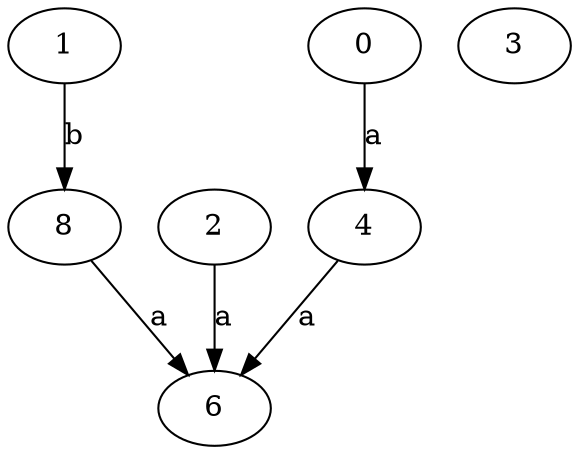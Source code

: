 strict digraph  {
4;
0;
1;
6;
8;
2;
3;
4 -> 6  [label=a];
0 -> 4  [label=a];
1 -> 8  [label=b];
8 -> 6  [label=a];
2 -> 6  [label=a];
}

